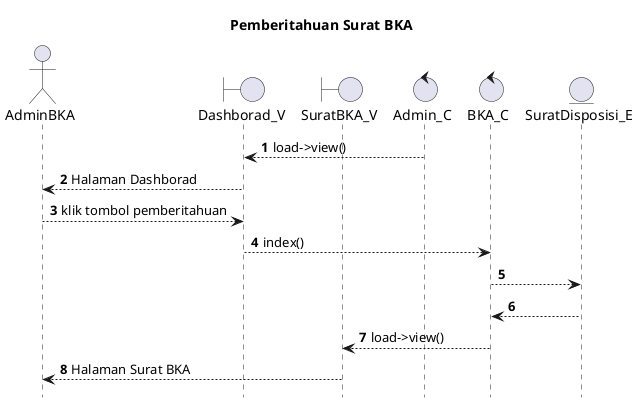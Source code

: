 @startuml

autonumber
hide footbox
title Pemberitahuan Surat BKA

Actor AdminBKA
boundary Dashborad_V
boundary SuratBKA_V
control Admin_C
control BKA_C
Entity SuratDisposisi_E

Admin_C --> Dashborad_V: load->view()
Dashborad_V --> AdminBKA: Halaman Dashborad
AdminBKA --> Dashborad_V: klik tombol pemberitahuan
Dashborad_V --> BKA_C: index()
BKA_C --> SuratDisposisi_E:
    
    SuratDisposisi_E --> BKA_C:
    BKA_C --> SuratBKA_V: load->view()
    SuratBKA_V --> AdminBKA: Halaman Surat BKA

@enduml